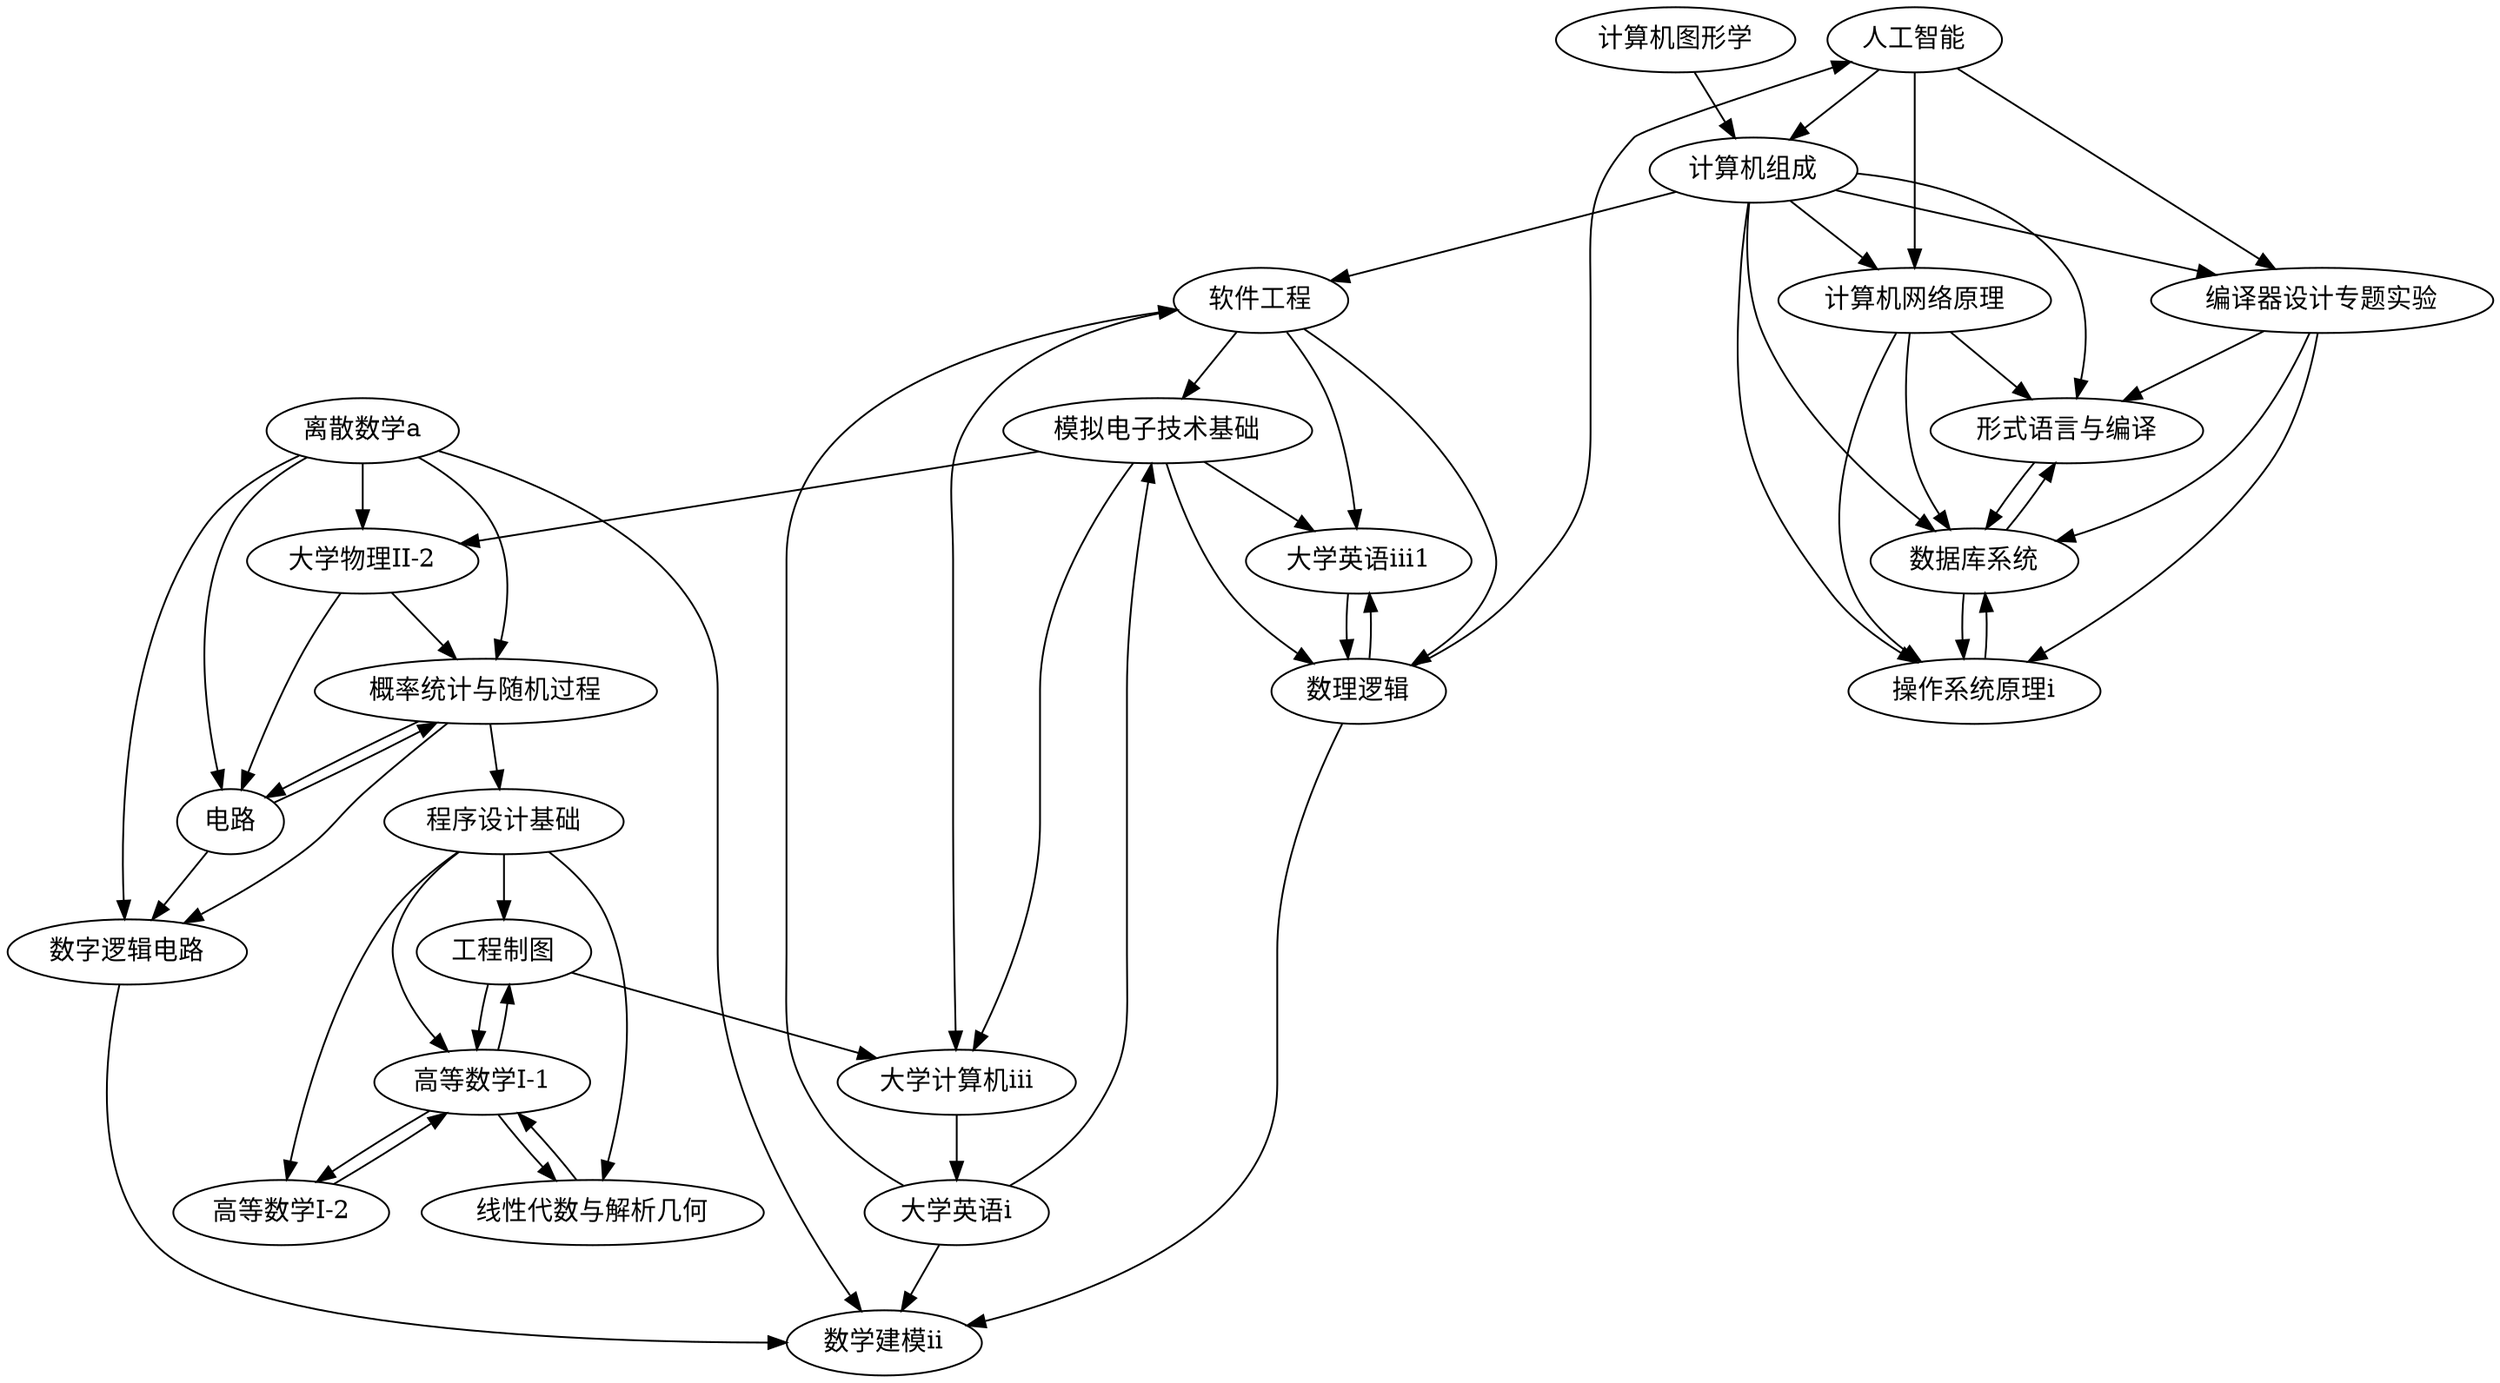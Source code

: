 strict digraph "" {
	人工智能 -> 编译器设计专题实验	[weight=1];
	人工智能 -> 计算机组成	[weight=1];
	人工智能 -> 计算机网络原理	[weight=1];
	"大学物理II-2" -> 概率统计与随机过程	[weight=1];
	"大学物理II-2" -> 电路	[weight=1];
	大学英语i -> 数学建模ii	[weight=1];
	大学英语i -> 模拟电子技术基础	[weight=1];
	大学英语i -> 软件工程	[weight=1];
	大学英语iii1 -> 数理逻辑	[weight=1];
	大学计算机iii -> 大学英语i	[weight=1];
	工程制图 -> 大学计算机iii	[weight=1];
	工程制图 -> "高等数学I-1"	[weight=1];
	形式语言与编译 -> 数据库系统	[weight=1];
	操作系统原理i -> 数据库系统	[weight=1];
	数字逻辑电路 -> 数学建模ii	[weight=1];
	数据库系统 -> 形式语言与编译	[weight=1];
	数据库系统 -> 操作系统原理i	[weight=1];
	数理逻辑 -> 人工智能	[weight=1];
	数理逻辑 -> 大学英语iii1	[weight=1];
	数理逻辑 -> 数学建模ii	[weight=1];
	概率统计与随机过程 -> 数字逻辑电路	[weight=1];
	概率统计与随机过程 -> 电路	[weight=1];
	概率统计与随机过程 -> 程序设计基础	[weight=1];
	模拟电子技术基础 -> "大学物理II-2"	[weight=1];
	模拟电子技术基础 -> 大学英语iii1	[weight=1];
	模拟电子技术基础 -> 大学计算机iii	[weight=1];
	模拟电子技术基础 -> 数理逻辑	[weight=1];
	电路 -> 数字逻辑电路	[weight=1];
	电路 -> 概率统计与随机过程	[weight=1];
	离散数学a -> "大学物理II-2"	[weight=1];
	离散数学a -> 数字逻辑电路	[weight=1];
	离散数学a -> 数学建模ii	[weight=1];
	离散数学a -> 概率统计与随机过程	[weight=1];
	离散数学a -> 电路	[weight=1];
	程序设计基础 -> 工程制图	[weight=1];
	程序设计基础 -> 线性代数与解析几何	[weight=1];
	程序设计基础 -> "高等数学I-1"	[weight=1];
	程序设计基础 -> "高等数学I-2"	[weight=1];
	线性代数与解析几何 -> "高等数学I-1"	[weight=1];
	编译器设计专题实验 -> 形式语言与编译	[weight=1];
	编译器设计专题实验 -> 操作系统原理i	[weight=1];
	编译器设计专题实验 -> 数据库系统	[weight=1];
	计算机图形学 -> 计算机组成	[weight=1];
	计算机组成 -> 形式语言与编译	[weight=1];
	计算机组成 -> 操作系统原理i	[weight=1];
	计算机组成 -> 数据库系统	[weight=1];
	计算机组成 -> 编译器设计专题实验	[weight=1];
	计算机组成 -> 计算机网络原理	[weight=1];
	计算机组成 -> 软件工程	[weight=1];
	计算机网络原理 -> 形式语言与编译	[weight=1];
	计算机网络原理 -> 操作系统原理i	[weight=1];
	计算机网络原理 -> 数据库系统	[weight=1];
	软件工程 -> 大学英语iii1	[weight=1];
	软件工程 -> 大学计算机iii	[weight=1];
	软件工程 -> 数理逻辑	[weight=1];
	软件工程 -> 模拟电子技术基础	[weight=1];
	"高等数学I-1" -> 工程制图	[weight=1];
	"高等数学I-1" -> 线性代数与解析几何	[weight=1];
	"高等数学I-1" -> "高等数学I-2"	[weight=1];
	"高等数学I-2" -> "高等数学I-1"	[weight=1];
}
